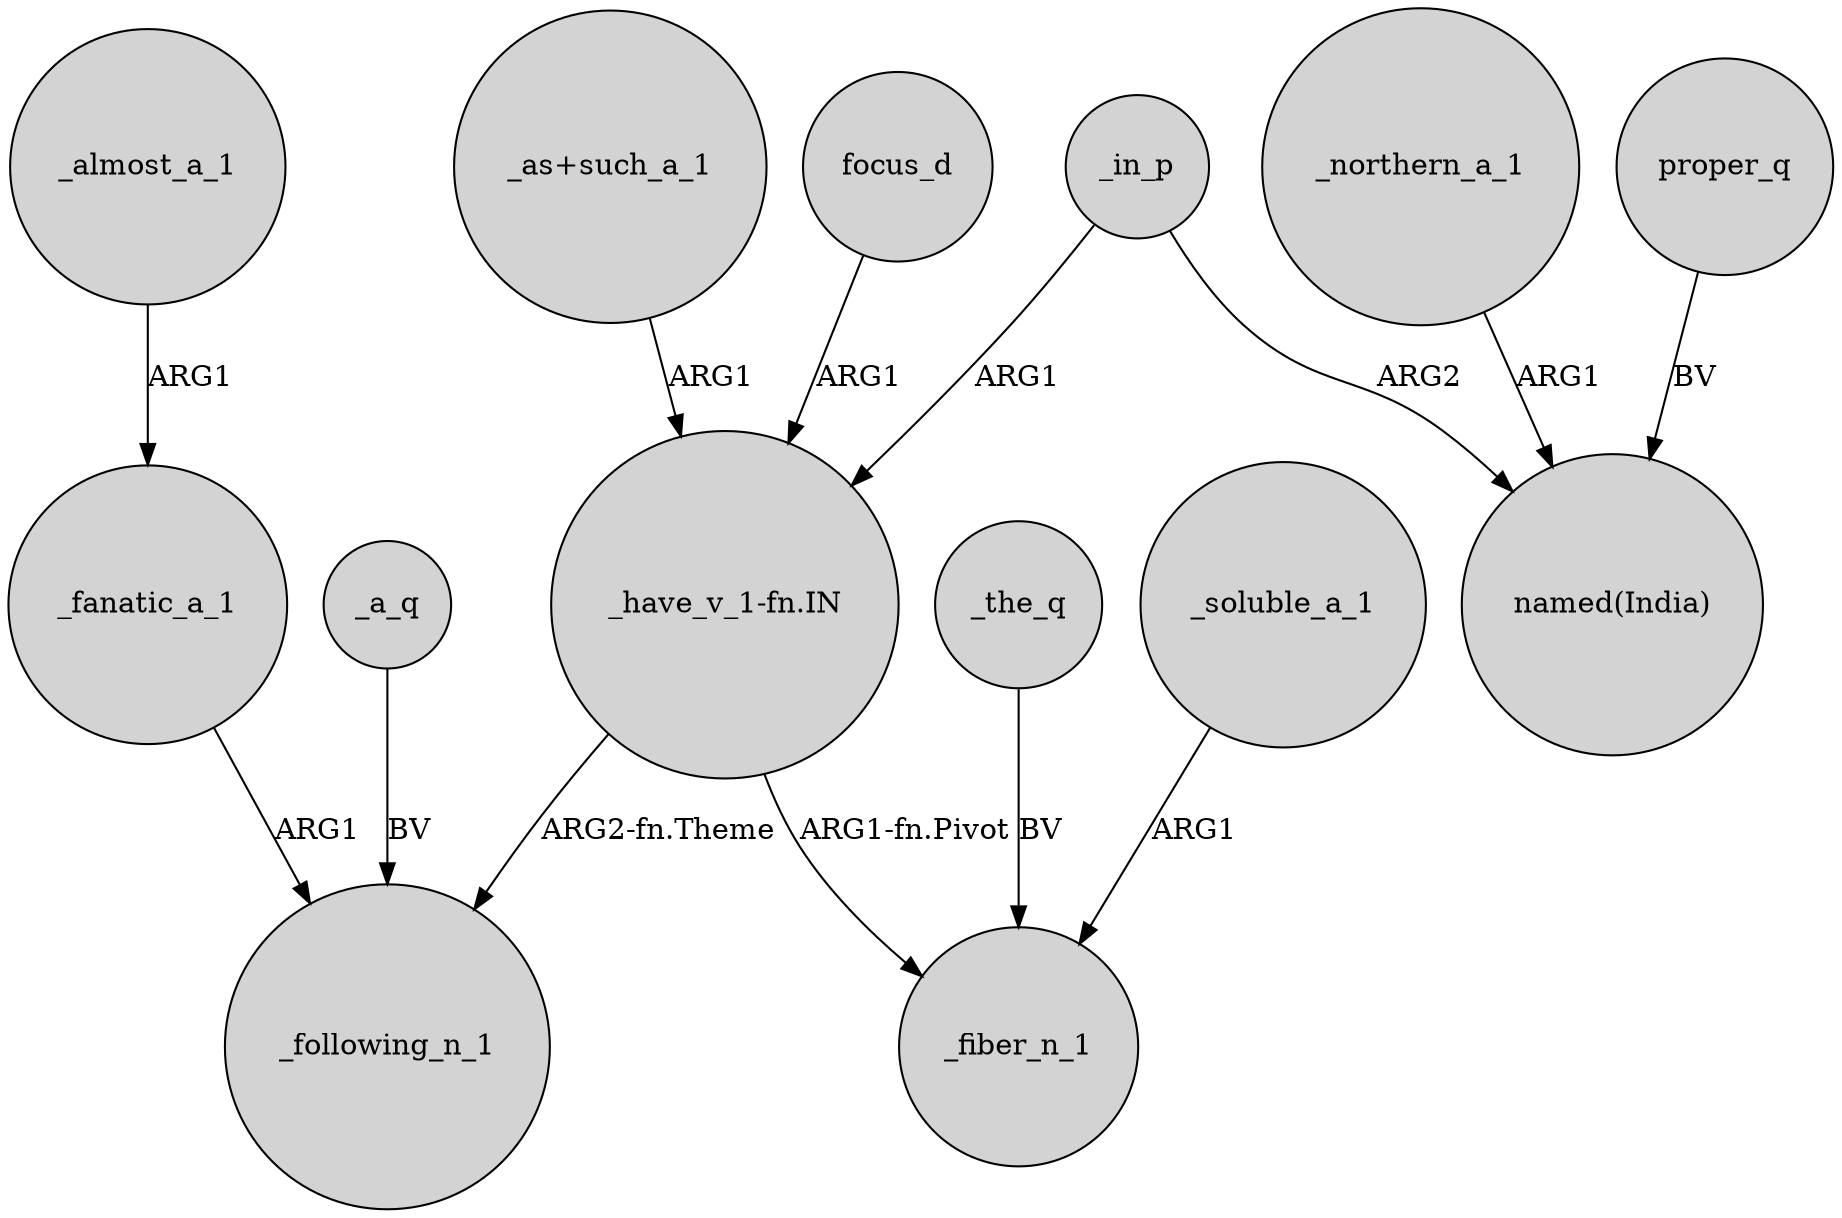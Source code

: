 digraph {
	node [shape=circle style=filled]
	focus_d -> "_have_v_1-fn.IN" [label=ARG1]
	_northern_a_1 -> "named(India)" [label=ARG1]
	_a_q -> _following_n_1 [label=BV]
	_the_q -> _fiber_n_1 [label=BV]
	_almost_a_1 -> _fanatic_a_1 [label=ARG1]
	"_as+such_a_1" -> "_have_v_1-fn.IN" [label=ARG1]
	_fanatic_a_1 -> _following_n_1 [label=ARG1]
	"_have_v_1-fn.IN" -> _following_n_1 [label="ARG2-fn.Theme"]
	_in_p -> "named(India)" [label=ARG2]
	_in_p -> "_have_v_1-fn.IN" [label=ARG1]
	"_have_v_1-fn.IN" -> _fiber_n_1 [label="ARG1-fn.Pivot"]
	_soluble_a_1 -> _fiber_n_1 [label=ARG1]
	proper_q -> "named(India)" [label=BV]
}

